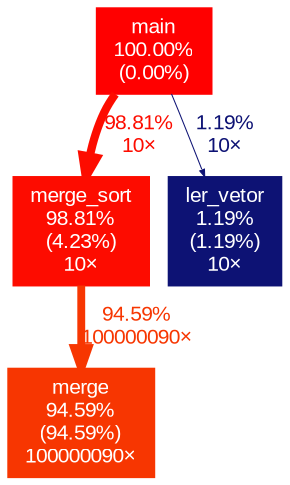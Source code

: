 digraph {
	tooltip=" "
	graph [fontname=Arial, nodesep=0.125, ranksep=0.25];
	node [fontcolor=white, fontname=Arial, height=0, shape=box, style=filled, width=0];
	edge [fontname=Arial];
	1 [color="#ff0000", fontcolor="#ffffff", fontsize="10.00", label="main\n100.00%\n(0.00%)"];
	1 -> 2 [arrowsize="0.99", color="#fd0c00", fontcolor="#fd0c00", fontsize="10.00", label="98.81%\n10×", labeldistance="3.95", penwidth="3.95"];
	1 -> 4 [arrowsize="0.35", color="#0d1274", fontcolor="#0d1274", fontsize="10.00", label="1.19%\n10×", labeldistance="0.50", penwidth="0.50"];
	2 [color="#fd0c00", fontcolor="#ffffff", fontsize="10.00", label="merge_sort\n98.81%\n(4.23%)\n10×"];
	2 -> 3 [arrowsize="0.97", color="#f73601", fontcolor="#f73601", fontsize="10.00", label="94.59%\n100000090×", labeldistance="3.78", penwidth="3.78"];
	3 [color="#f73601", fontcolor="#ffffff", fontsize="10.00", label="merge\n94.59%\n(94.59%)\n100000090×"];
	4 [color="#0d1274", fontcolor="#ffffff", fontsize="10.00", label="ler_vetor\n1.19%\n(1.19%)\n10×"];
}
